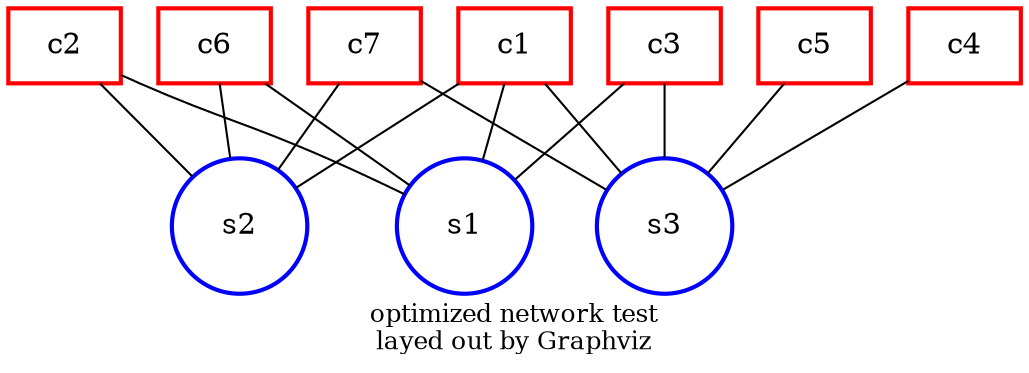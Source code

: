 ##Command to produce the output: "neato -Tpng thisfile > thisfile.png"
graph G {
node [shape=box,color=red,style=bold];  c1; c2; c3; c4; c5; c6; c7;
node [shape=circle,fixedsize=true,width=0.9,color=blue,style=bold];  s1; s2; s3;
	c1 -- s1;
	c1 -- s2;
	c1 -- s3;
	c2 -- s1;
	c2 -- s2;
	c3 -- s1;
	c3 -- s3;
	c4 -- s3;
	c5 -- s3;
	c6 -- s1;
	c6 -- s2;
	c7 -- s2;
	c7 -- s3;
overlap=false
label="optimized network test\nlayed out by Graphviz"
fontsize=12;
}

